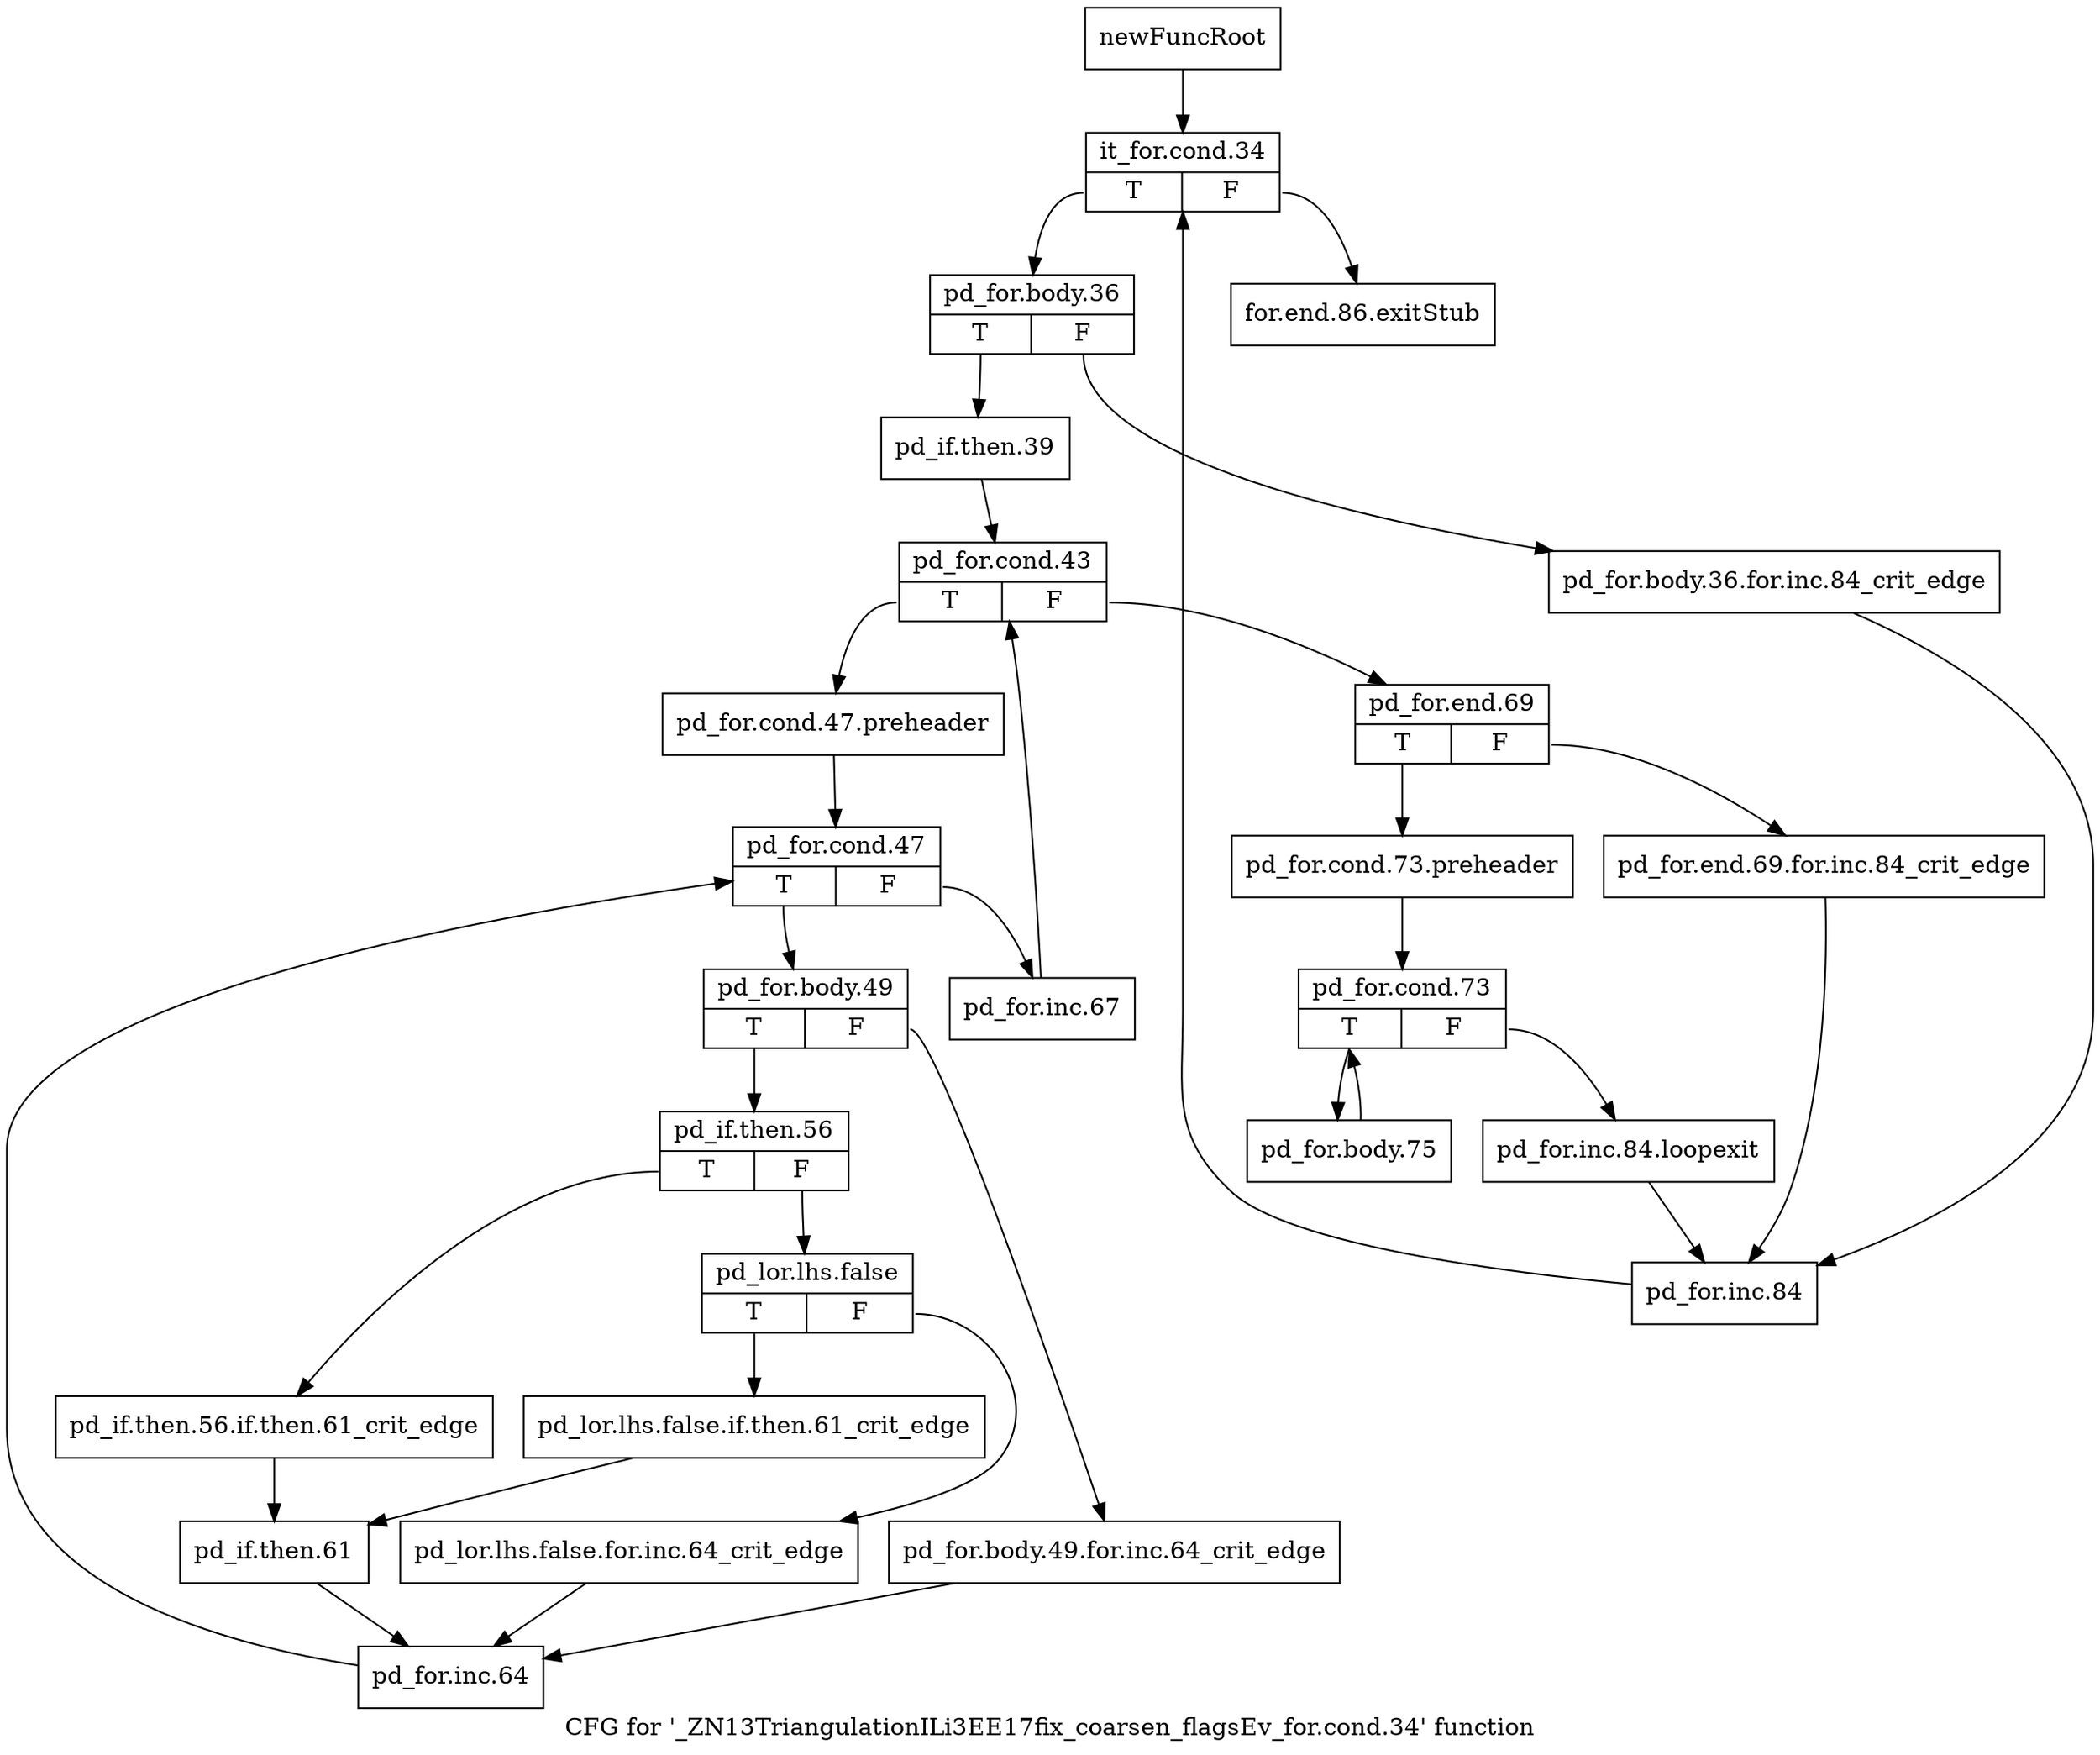 digraph "CFG for '_ZN13TriangulationILi3EE17fix_coarsen_flagsEv_for.cond.34' function" {
	label="CFG for '_ZN13TriangulationILi3EE17fix_coarsen_flagsEv_for.cond.34' function";

	Node0x988cce0 [shape=record,label="{newFuncRoot}"];
	Node0x988cce0 -> Node0x988cd80;
	Node0x988cd30 [shape=record,label="{for.end.86.exitStub}"];
	Node0x988cd80 [shape=record,label="{it_for.cond.34|{<s0>T|<s1>F}}"];
	Node0x988cd80:s0 -> Node0x988cdd0;
	Node0x988cd80:s1 -> Node0x988cd30;
	Node0x988cdd0 [shape=record,label="{pd_for.body.36|{<s0>T|<s1>F}}"];
	Node0x988cdd0:s0 -> Node0x988ce70;
	Node0x988cdd0:s1 -> Node0x988ce20;
	Node0x988ce20 [shape=record,label="{pd_for.body.36.for.inc.84_crit_edge}"];
	Node0x988ce20 -> Node0x988d0a0;
	Node0x988ce70 [shape=record,label="{pd_if.then.39}"];
	Node0x988ce70 -> Node0x988cec0;
	Node0x988cec0 [shape=record,label="{pd_for.cond.43|{<s0>T|<s1>F}}"];
	Node0x988cec0:s0 -> Node0x988d140;
	Node0x988cec0:s1 -> Node0x988cf10;
	Node0x988cf10 [shape=record,label="{pd_for.end.69|{<s0>T|<s1>F}}"];
	Node0x988cf10:s0 -> Node0x988cfb0;
	Node0x988cf10:s1 -> Node0x988cf60;
	Node0x988cf60 [shape=record,label="{pd_for.end.69.for.inc.84_crit_edge}"];
	Node0x988cf60 -> Node0x988d0a0;
	Node0x988cfb0 [shape=record,label="{pd_for.cond.73.preheader}"];
	Node0x988cfb0 -> Node0x988d000;
	Node0x988d000 [shape=record,label="{pd_for.cond.73|{<s0>T|<s1>F}}"];
	Node0x988d000:s0 -> Node0x988d0f0;
	Node0x988d000:s1 -> Node0x988d050;
	Node0x988d050 [shape=record,label="{pd_for.inc.84.loopexit}"];
	Node0x988d050 -> Node0x988d0a0;
	Node0x988d0a0 [shape=record,label="{pd_for.inc.84}"];
	Node0x988d0a0 -> Node0x988cd80;
	Node0x988d0f0 [shape=record,label="{pd_for.body.75}"];
	Node0x988d0f0 -> Node0x988d000;
	Node0x988d140 [shape=record,label="{pd_for.cond.47.preheader}"];
	Node0x988d140 -> Node0x988d190;
	Node0x988d190 [shape=record,label="{pd_for.cond.47|{<s0>T|<s1>F}}"];
	Node0x988d190:s0 -> Node0x988d230;
	Node0x988d190:s1 -> Node0x988d1e0;
	Node0x988d1e0 [shape=record,label="{pd_for.inc.67}"];
	Node0x988d1e0 -> Node0x988cec0;
	Node0x988d230 [shape=record,label="{pd_for.body.49|{<s0>T|<s1>F}}"];
	Node0x988d230:s0 -> Node0x988d2d0;
	Node0x988d230:s1 -> Node0x988d280;
	Node0x988d280 [shape=record,label="{pd_for.body.49.for.inc.64_crit_edge}"];
	Node0x988d280 -> Node0x988d4b0;
	Node0x988d2d0 [shape=record,label="{pd_if.then.56|{<s0>T|<s1>F}}"];
	Node0x988d2d0:s0 -> Node0x988d410;
	Node0x988d2d0:s1 -> Node0x988d320;
	Node0x988d320 [shape=record,label="{pd_lor.lhs.false|{<s0>T|<s1>F}}"];
	Node0x988d320:s0 -> Node0x988d3c0;
	Node0x988d320:s1 -> Node0x988d370;
	Node0x988d370 [shape=record,label="{pd_lor.lhs.false.for.inc.64_crit_edge}"];
	Node0x988d370 -> Node0x988d4b0;
	Node0x988d3c0 [shape=record,label="{pd_lor.lhs.false.if.then.61_crit_edge}"];
	Node0x988d3c0 -> Node0x988d460;
	Node0x988d410 [shape=record,label="{pd_if.then.56.if.then.61_crit_edge}"];
	Node0x988d410 -> Node0x988d460;
	Node0x988d460 [shape=record,label="{pd_if.then.61}"];
	Node0x988d460 -> Node0x988d4b0;
	Node0x988d4b0 [shape=record,label="{pd_for.inc.64}"];
	Node0x988d4b0 -> Node0x988d190;
}
